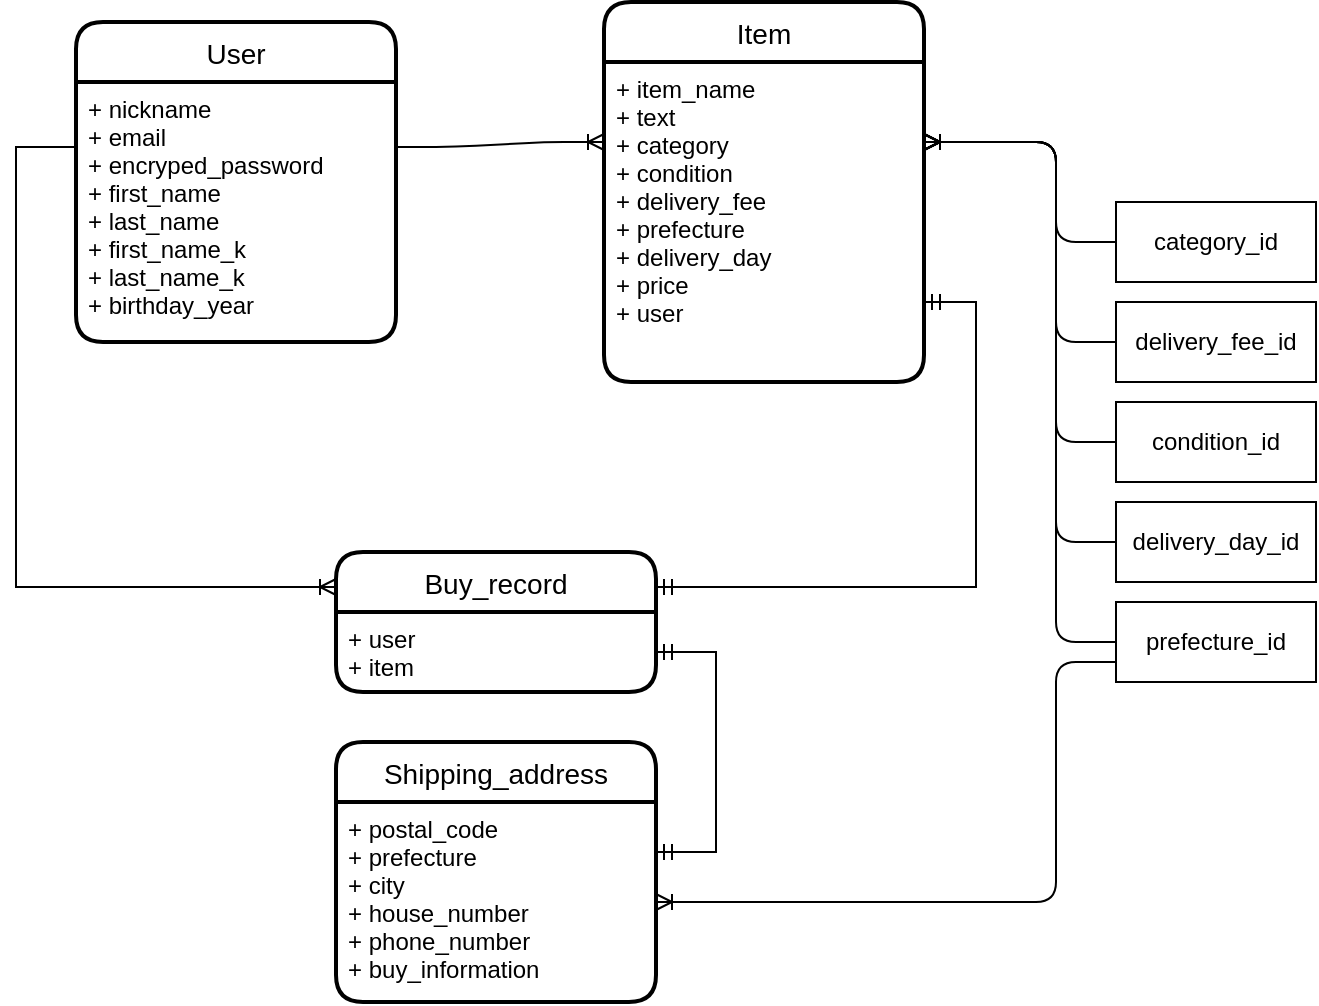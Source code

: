 <mxfile version="13.10.0" type="embed">
    <diagram id="P5YYqaJW8gVY5KEf6HJZ" name="ページ1">
        <mxGraphModel dx="807" dy="567" grid="1" gridSize="10" guides="1" tooltips="1" connect="1" arrows="1" fold="1" page="1" pageScale="1" pageWidth="827" pageHeight="1169" math="0" shadow="0">
            <root>
                <mxCell id="0"/>
                <mxCell id="1" parent="0"/>
                <mxCell id="2" value="User" style="swimlane;childLayout=stackLayout;horizontal=1;startSize=30;horizontalStack=0;rounded=1;fontSize=14;fontStyle=0;strokeWidth=2;resizeParent=0;resizeLast=1;shadow=0;dashed=0;align=center;" parent="1" vertex="1">
                    <mxGeometry x="70" y="110" width="160" height="160" as="geometry"/>
                </mxCell>
                <mxCell id="3" value="+ nickname&#10;+ email&#10;+ encryped_password&#10;+ first_name&#10;+ last_name&#10;+ first_name_k&#10;+ last_name_k&#10;+ birthday_year" style="align=left;strokeColor=none;fillColor=none;spacingLeft=4;fontSize=12;verticalAlign=top;resizable=0;rotatable=0;part=1;" parent="2" vertex="1">
                    <mxGeometry y="30" width="160" height="130" as="geometry"/>
                </mxCell>
                <mxCell id="4" value="Item" style="swimlane;childLayout=stackLayout;horizontal=1;startSize=30;horizontalStack=0;rounded=1;fontSize=14;fontStyle=0;strokeWidth=2;resizeParent=0;resizeLast=1;shadow=0;dashed=0;align=center;" parent="1" vertex="1">
                    <mxGeometry x="334" y="100" width="160" height="190" as="geometry"/>
                </mxCell>
                <mxCell id="5" value="+ item_name&#10;+ text&#10;+ category&#10;+ condition&#10;+ delivery_fee&#10;+ prefecture&#10;+ delivery_day&#10;+ price&#10;+ user" style="align=left;strokeColor=none;fillColor=none;spacingLeft=4;fontSize=12;verticalAlign=top;resizable=0;rotatable=0;part=1;" parent="4" vertex="1">
                    <mxGeometry y="30" width="160" height="160" as="geometry"/>
                </mxCell>
                <mxCell id="6" value="Buy_record" style="swimlane;childLayout=stackLayout;horizontal=1;startSize=30;horizontalStack=0;rounded=1;fontSize=14;fontStyle=0;strokeWidth=2;resizeParent=0;resizeLast=1;shadow=0;dashed=0;align=center;" parent="1" vertex="1">
                    <mxGeometry x="200" y="375" width="160" height="70" as="geometry"/>
                </mxCell>
                <mxCell id="7" value="+ user&#10;+ item" style="align=left;strokeColor=none;fillColor=none;spacingLeft=4;fontSize=12;verticalAlign=top;resizable=0;rotatable=0;part=1;" parent="6" vertex="1">
                    <mxGeometry y="30" width="160" height="40" as="geometry"/>
                </mxCell>
                <mxCell id="8" value="Shipping_address" style="swimlane;childLayout=stackLayout;horizontal=1;startSize=30;horizontalStack=0;rounded=1;fontSize=14;fontStyle=0;strokeWidth=2;resizeParent=0;resizeLast=1;shadow=0;dashed=0;align=center;" parent="1" vertex="1">
                    <mxGeometry x="200" y="470" width="160" height="130" as="geometry"/>
                </mxCell>
                <mxCell id="9" value="+ postal_code&#10;+ prefecture&#10;+ city&#10;+ house_number&#10;+ phone_number&#10;+ buy_information" style="align=left;strokeColor=none;fillColor=none;spacingLeft=4;fontSize=12;verticalAlign=top;resizable=0;rotatable=0;part=1;" parent="8" vertex="1">
                    <mxGeometry y="30" width="160" height="100" as="geometry"/>
                </mxCell>
                <mxCell id="11" value="" style="edgeStyle=elbowEdgeStyle;fontSize=12;html=1;endArrow=ERmandOne;startArrow=ERmandOne;rounded=0;entryX=1;entryY=0.75;entryDx=0;entryDy=0;exitX=1;exitY=0.25;exitDx=0;exitDy=0;" parent="1" source="6" target="5" edge="1">
                    <mxGeometry width="100" height="100" relative="1" as="geometry">
                        <mxPoint x="560" y="440" as="sourcePoint"/>
                        <mxPoint x="610" y="210" as="targetPoint"/>
                        <Array as="points">
                            <mxPoint x="520" y="320"/>
                        </Array>
                    </mxGeometry>
                </mxCell>
                <mxCell id="12" value="" style="edgeStyle=elbowEdgeStyle;fontSize=12;html=1;endArrow=ERoneToMany;entryX=0;entryY=0.25;entryDx=0;entryDy=0;rounded=0;exitX=0;exitY=0.25;exitDx=0;exitDy=0;" parent="1" source="3" target="6" edge="1">
                    <mxGeometry width="100" height="100" relative="1" as="geometry">
                        <mxPoint x="60" y="160" as="sourcePoint"/>
                        <mxPoint x="420" y="300" as="targetPoint"/>
                        <Array as="points">
                            <mxPoint x="40" y="310"/>
                        </Array>
                    </mxGeometry>
                </mxCell>
                <mxCell id="13" value="" style="edgeStyle=entityRelationEdgeStyle;fontSize=12;html=1;endArrow=ERoneToMany;exitX=1;exitY=0.25;exitDx=0;exitDy=0;entryX=0;entryY=0.25;entryDx=0;entryDy=0;" parent="1" source="3" target="5" edge="1">
                    <mxGeometry width="100" height="100" relative="1" as="geometry">
                        <mxPoint x="240" y="160" as="sourcePoint"/>
                        <mxPoint x="334" y="160" as="targetPoint"/>
                    </mxGeometry>
                </mxCell>
                <mxCell id="14" value="" style="edgeStyle=entityRelationEdgeStyle;fontSize=12;html=1;endArrow=ERmandOne;startArrow=ERmandOne;rounded=0;entryX=1;entryY=0.5;entryDx=0;entryDy=0;exitX=1;exitY=0.25;exitDx=0;exitDy=0;" parent="1" source="9" target="7" edge="1">
                    <mxGeometry width="100" height="100" relative="1" as="geometry">
                        <mxPoint x="470" y="540" as="sourcePoint"/>
                        <mxPoint x="440" y="430" as="targetPoint"/>
                    </mxGeometry>
                </mxCell>
                <mxCell id="17" value="category_id" style="whiteSpace=wrap;html=1;align=center;" vertex="1" parent="1">
                    <mxGeometry x="590" y="200" width="100" height="40" as="geometry"/>
                </mxCell>
                <mxCell id="18" value="condition_id" style="whiteSpace=wrap;html=1;align=center;" vertex="1" parent="1">
                    <mxGeometry x="590" y="300" width="100" height="40" as="geometry"/>
                </mxCell>
                <mxCell id="19" value="delivery_fee_id" style="whiteSpace=wrap;html=1;align=center;" vertex="1" parent="1">
                    <mxGeometry x="590" y="250" width="100" height="40" as="geometry"/>
                </mxCell>
                <mxCell id="20" value="prefecture_id" style="whiteSpace=wrap;html=1;align=center;" vertex="1" parent="1">
                    <mxGeometry x="590" y="400" width="100" height="40" as="geometry"/>
                </mxCell>
                <mxCell id="21" value="delivery_day_id" style="whiteSpace=wrap;html=1;align=center;" vertex="1" parent="1">
                    <mxGeometry x="590" y="350" width="100" height="40" as="geometry"/>
                </mxCell>
                <mxCell id="32" value="" style="edgeStyle=elbowEdgeStyle;fontSize=12;html=1;endArrow=ERoneToMany;exitX=0;exitY=0.5;exitDx=0;exitDy=0;entryX=1;entryY=0.25;entryDx=0;entryDy=0;" edge="1" parent="1" source="17" target="5">
                    <mxGeometry width="100" height="100" relative="1" as="geometry">
                        <mxPoint x="490" y="340" as="sourcePoint"/>
                        <mxPoint x="590" y="240" as="targetPoint"/>
                        <Array as="points">
                            <mxPoint x="560" y="190"/>
                        </Array>
                    </mxGeometry>
                </mxCell>
                <mxCell id="33" value="" style="edgeStyle=elbowEdgeStyle;fontSize=12;html=1;endArrow=ERoneToMany;entryX=1;entryY=0.25;entryDx=0;entryDy=0;exitX=0;exitY=0.5;exitDx=0;exitDy=0;" edge="1" parent="1" source="19" target="5">
                    <mxGeometry width="100" height="100" relative="1" as="geometry">
                        <mxPoint x="490" y="340" as="sourcePoint"/>
                        <mxPoint x="550" y="210" as="targetPoint"/>
                        <Array as="points">
                            <mxPoint x="560" y="270"/>
                        </Array>
                    </mxGeometry>
                </mxCell>
                <mxCell id="35" value="" style="edgeStyle=elbowEdgeStyle;fontSize=12;html=1;endArrow=ERoneToMany;exitX=0;exitY=0.5;exitDx=0;exitDy=0;entryX=1;entryY=0.25;entryDx=0;entryDy=0;" edge="1" parent="1" source="18" target="5">
                    <mxGeometry width="100" height="100" relative="1" as="geometry">
                        <mxPoint x="490" y="340" as="sourcePoint"/>
                        <mxPoint x="510" y="190" as="targetPoint"/>
                        <Array as="points">
                            <mxPoint x="560" y="250"/>
                        </Array>
                    </mxGeometry>
                </mxCell>
                <mxCell id="36" value="" style="edgeStyle=elbowEdgeStyle;fontSize=12;html=1;endArrow=ERoneToMany;exitX=0;exitY=0.5;exitDx=0;exitDy=0;entryX=1;entryY=0.25;entryDx=0;entryDy=0;" edge="1" parent="1" source="21" target="5">
                    <mxGeometry width="100" height="100" relative="1" as="geometry">
                        <mxPoint x="490" y="340" as="sourcePoint"/>
                        <mxPoint x="510" y="180" as="targetPoint"/>
                        <Array as="points">
                            <mxPoint x="560" y="250"/>
                        </Array>
                    </mxGeometry>
                </mxCell>
                <mxCell id="37" value="" style="edgeStyle=elbowEdgeStyle;fontSize=12;html=1;endArrow=ERoneToMany;exitX=0;exitY=0.5;exitDx=0;exitDy=0;entryX=1;entryY=0.25;entryDx=0;entryDy=0;" edge="1" parent="1" source="20" target="5">
                    <mxGeometry width="100" height="100" relative="1" as="geometry">
                        <mxPoint x="570" y="410" as="sourcePoint"/>
                        <mxPoint x="500" y="160" as="targetPoint"/>
                        <Array as="points">
                            <mxPoint x="560" y="250"/>
                        </Array>
                    </mxGeometry>
                </mxCell>
                <mxCell id="38" value="" style="edgeStyle=elbowEdgeStyle;fontSize=12;html=1;endArrow=ERoneToMany;entryX=1;entryY=0.5;entryDx=0;entryDy=0;exitX=0;exitY=0.75;exitDx=0;exitDy=0;" edge="1" parent="1" source="20" target="9">
                    <mxGeometry width="100" height="100" relative="1" as="geometry">
                        <mxPoint x="420" y="490" as="sourcePoint"/>
                        <mxPoint x="380" y="400" as="targetPoint"/>
                        <Array as="points">
                            <mxPoint x="560" y="490"/>
                        </Array>
                    </mxGeometry>
                </mxCell>
            </root>
        </mxGraphModel>
    </diagram>
</mxfile>